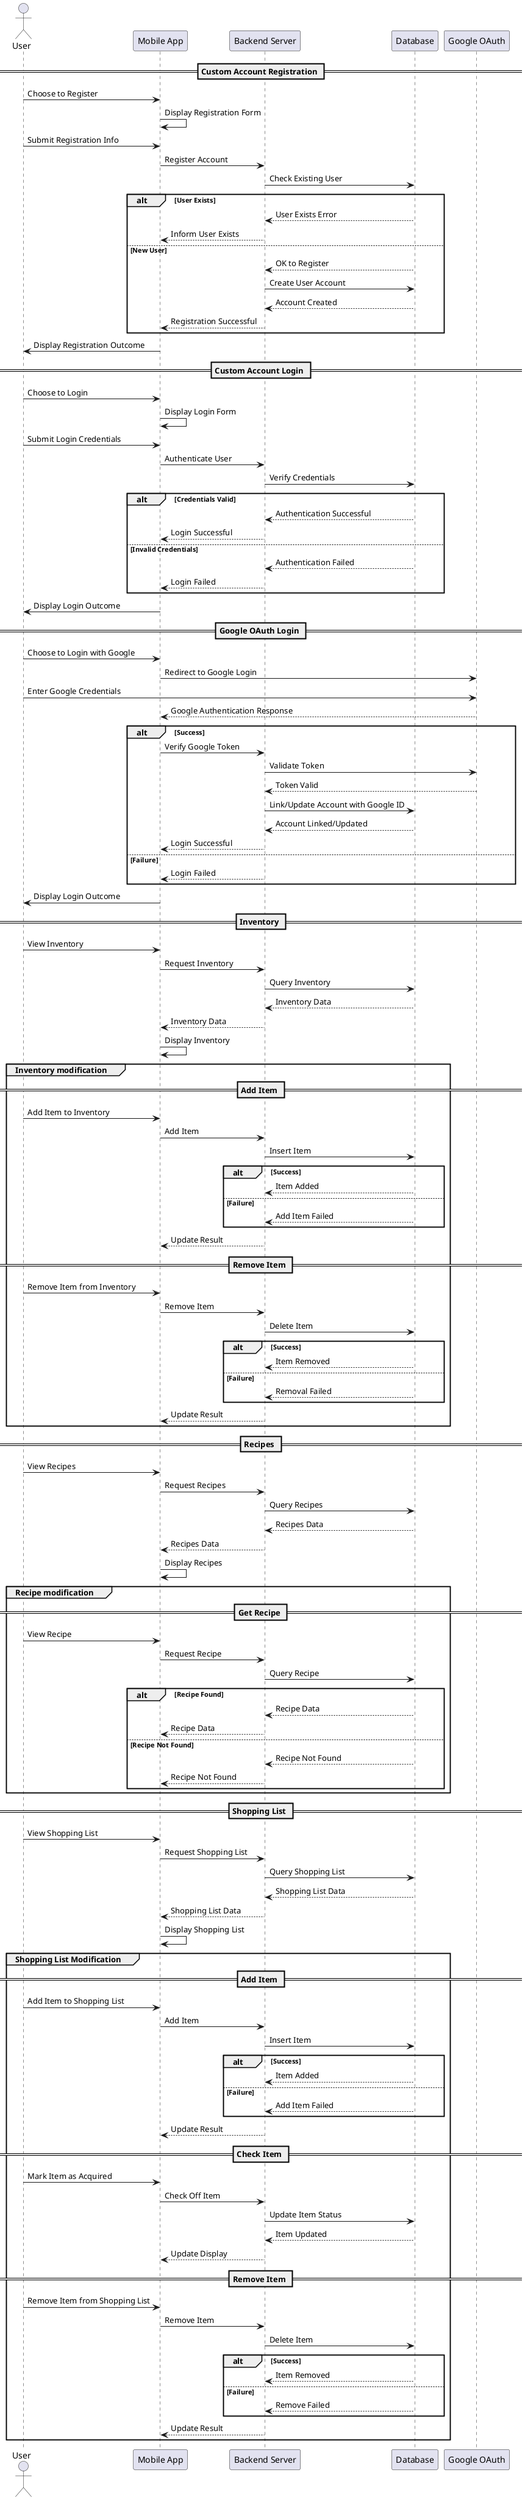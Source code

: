 @startuml Application
actor User
participant "Mobile App" as App
participant "Backend Server" as Server
participant "Database" as DB
participant "Google OAuth" as Google

== Custom Account Registration ==
User -> App: Choose to Register
App -> App: Display Registration Form
User -> App: Submit Registration Info
App -> Server: Register Account
Server -> DB: Check Existing User
alt User Exists
    DB --> Server: User Exists Error
    Server --> App: Inform User Exists
else New User
    DB --> Server: OK to Register
    Server -> DB: Create User Account
    DB --> Server: Account Created
    Server --> App: Registration Successful
end
App -> User: Display Registration Outcome

== Custom Account Login ==
User -> App: Choose to Login
App -> App: Display Login Form
User -> App: Submit Login Credentials
App -> Server: Authenticate User
Server -> DB: Verify Credentials
alt Credentials Valid
    DB --> Server: Authentication Successful
    Server --> App: Login Successful
else Invalid Credentials
    DB --> Server: Authentication Failed
    Server --> App: Login Failed
end
App -> User: Display Login Outcome

== Google OAuth Login ==
User -> App: Choose to Login with Google
App -> Google: Redirect to Google Login
User -> Google: Enter Google Credentials
Google --> App: Google Authentication Response
alt Success
    App -> Server: Verify Google Token
    Server -> Google: Validate Token
    Google --> Server: Token Valid
    Server -> DB: Link/Update Account with Google ID
    DB --> Server: Account Linked/Updated
    Server --> App: Login Successful
else Failure
    Server --> App: Login Failed
end
App -> User: Display Login Outcome

== Inventory ==
User -> App: View Inventory
App -> Server: Request Inventory
Server -> DB: Query Inventory
DB --> Server: Inventory Data
Server --> App: Inventory Data
App -> App: Display Inventory

group Inventory modification
    == Add Item ==
    User -> App: Add Item to Inventory
    App -> Server: Add Item
    Server -> DB: Insert Item
    alt Success
        DB --> Server: Item Added
    else Failure
        DB --> Server: Add Item Failed
    end
    Server --> App: Update Result

    == Remove Item ==
    User -> App: Remove Item from Inventory
    App -> Server: Remove Item
    Server -> DB: Delete Item
    alt Success
        DB --> Server: Item Removed
    else Failure
        DB --> Server: Removal Failed
    end
    Server --> App: Update Result
end

== Recipes ==
User -> App: View Recipes
App -> Server: Request Recipes
Server -> DB: Query Recipes
DB --> Server: Recipes Data
Server --> App: Recipes Data
App -> App: Display Recipes

group Recipe modification
    == Get Recipe ==
    User -> App: View Recipe
    App -> Server: Request Recipe
    Server -> DB: Query Recipe
    alt Recipe Found
        DB --> Server: Recipe Data
        Server --> App: Recipe Data
    else Recipe Not Found
        DB --> Server: Recipe Not Found
        Server --> App: Recipe Not Found
    end
end

== Shopping List ==
User -> App: View Shopping List
App -> Server: Request Shopping List
Server -> DB: Query Shopping List
DB --> Server: Shopping List Data
Server --> App: Shopping List Data
App -> App: Display Shopping List

group Shopping List Modification
    == Add Item ==
    User -> App: Add Item to Shopping List
    App -> Server: Add Item
    Server -> DB: Insert Item
    alt Success
        DB --> Server: Item Added
    else Failure
        DB --> Server: Add Item Failed
    end
    Server --> App: Update Result

    == Check Item ==
    User -> App: Mark Item as Acquired
    App -> Server: Check Off Item
    Server -> DB: Update Item Status
    DB --> Server: Item Updated
    Server --> App: Update Display

    == Remove Item ==
    User -> App: Remove Item from Shopping List
    App -> Server: Remove Item
    Server -> DB: Delete Item
    alt Success
        DB --> Server: Item Removed
    else Failure
        DB --> Server: Remove Failed
    end
    Server --> App: Update Result
end

@enduml